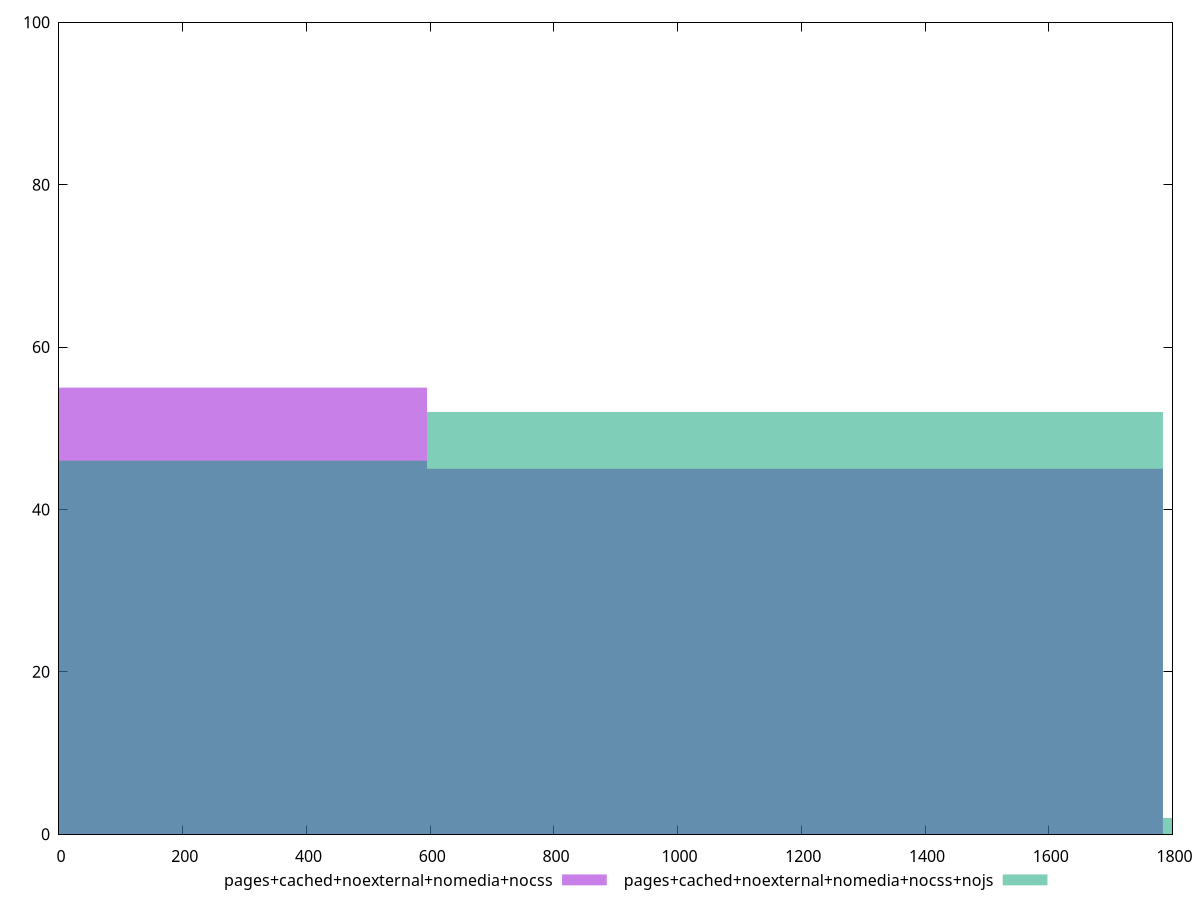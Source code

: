 reset

$pagesCachedNoexternalNomediaNocss <<EOF
0 55
1189.6933066089084 45
EOF

$pagesCachedNoexternalNomediaNocssNojs <<EOF
0 46
1189.6933066089084 52
2379.386613217817 2
EOF

set key outside below
set boxwidth 1189.6933066089084
set xrange [0:1800]
set yrange [0:100]
set trange [0:100]
set style fill transparent solid 0.5 noborder
set terminal svg size 640, 500 enhanced background rgb 'white'
set output "reprap/offscreen-images/comparison/histogram/4_vs_5.svg"

plot $pagesCachedNoexternalNomediaNocss title "pages+cached+noexternal+nomedia+nocss" with boxes, \
     $pagesCachedNoexternalNomediaNocssNojs title "pages+cached+noexternal+nomedia+nocss+nojs" with boxes

reset

